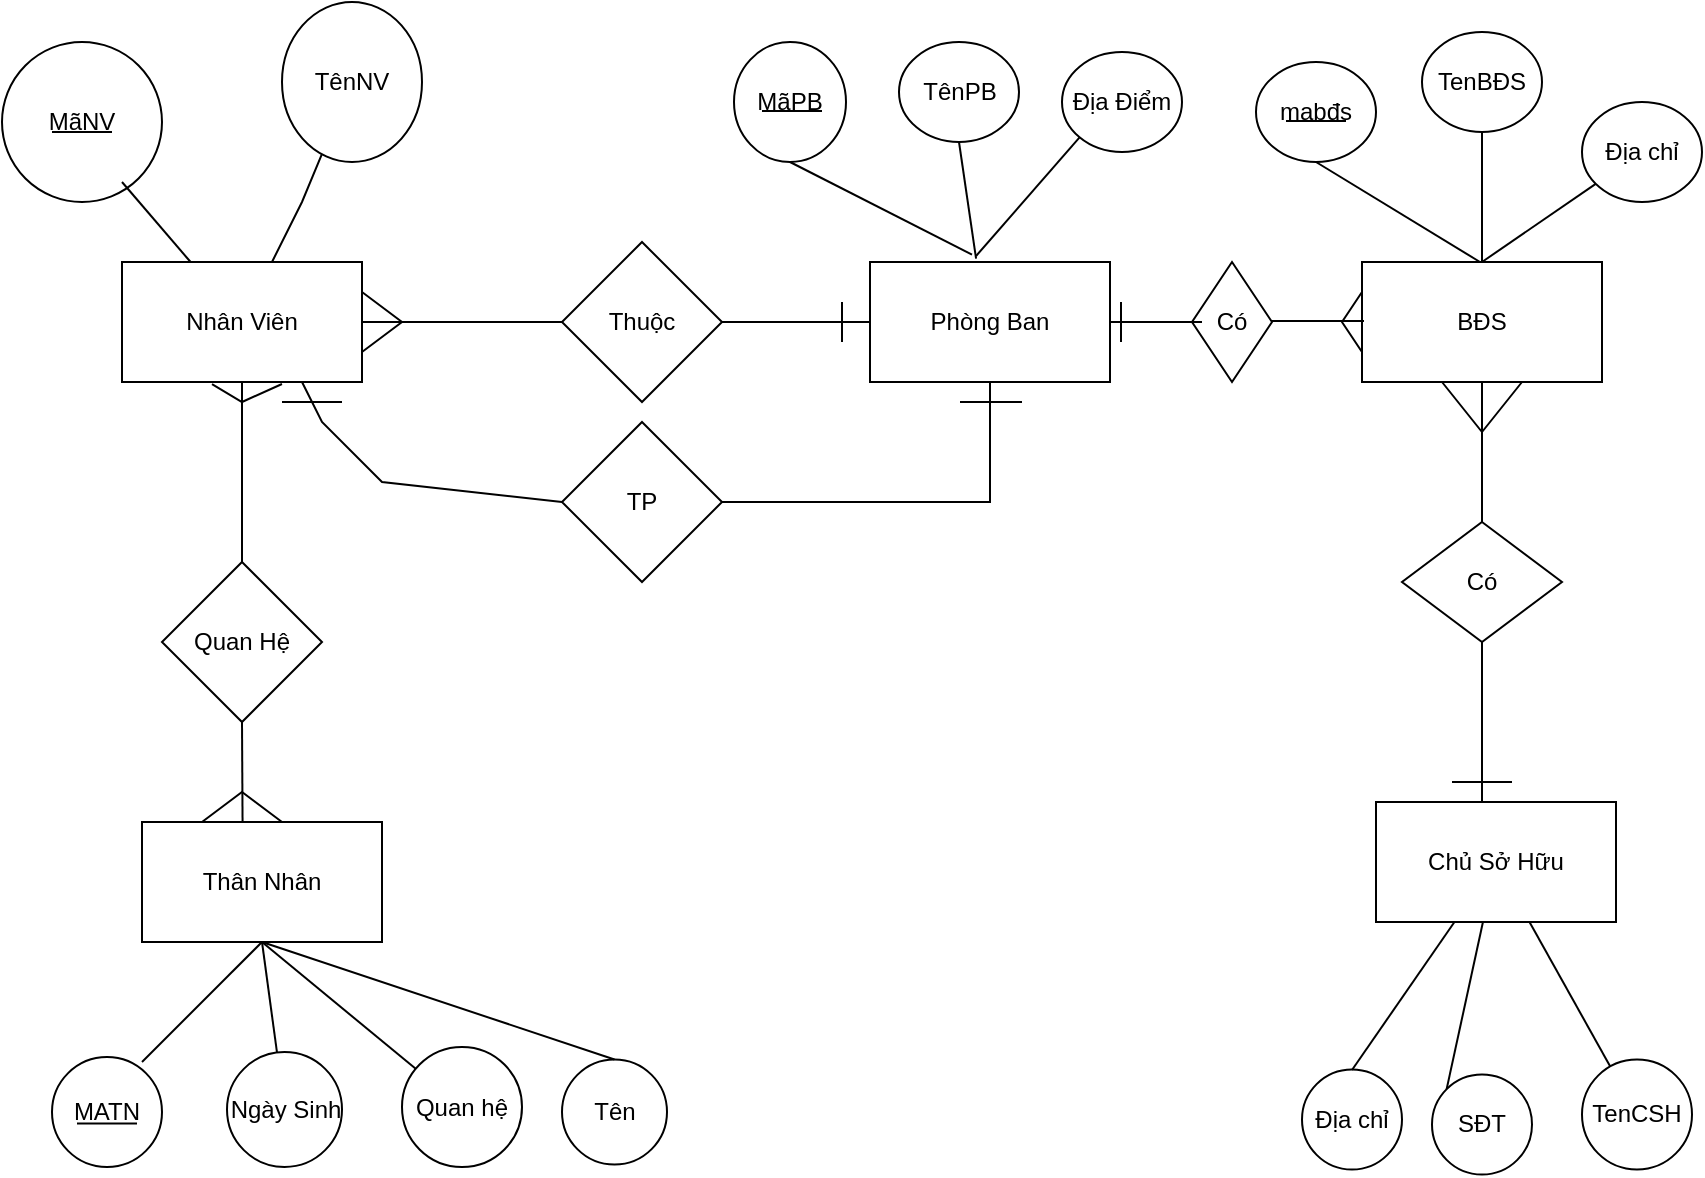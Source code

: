<mxfile version="21.0.6" type="device"><diagram id="tMxtzhQs910l59u4L_a-" name="Trang-1"><mxGraphModel dx="1177" dy="1938" grid="1" gridSize="10" guides="1" tooltips="1" connect="1" arrows="1" fold="1" page="1" pageScale="1" pageWidth="827" pageHeight="1169" math="0" shadow="0"><root><mxCell id="0"/><mxCell id="1" parent="0"/><mxCell id="7RJoPKATMOsXuzFuuMsV-1" value="Nhân Viên" style="rounded=0;whiteSpace=wrap;html=1;" parent="1" vertex="1"><mxGeometry x="80" y="120" width="120" height="60" as="geometry"/></mxCell><mxCell id="7RJoPKATMOsXuzFuuMsV-2" value="MãNV" style="ellipse;whiteSpace=wrap;html=1;" parent="1" vertex="1"><mxGeometry x="20" y="10" width="80" height="80" as="geometry"/></mxCell><mxCell id="7RJoPKATMOsXuzFuuMsV-3" value="TênNV" style="ellipse;whiteSpace=wrap;html=1;" parent="1" vertex="1"><mxGeometry x="160" y="-10" width="70" height="80" as="geometry"/></mxCell><mxCell id="7RJoPKATMOsXuzFuuMsV-4" value="" style="endArrow=none;html=1;rounded=0;" parent="1" edge="1" target="7RJoPKATMOsXuzFuuMsV-3" source="7RJoPKATMOsXuzFuuMsV-1"><mxGeometry width="50" height="50" relative="1" as="geometry"><mxPoint x="140" y="120" as="sourcePoint"/><mxPoint x="190" y="70" as="targetPoint"/><Array as="points"><mxPoint x="170" y="90"/></Array></mxGeometry></mxCell><mxCell id="7RJoPKATMOsXuzFuuMsV-5" value="" style="endArrow=none;html=1;rounded=0;" parent="1" edge="1" source="7RJoPKATMOsXuzFuuMsV-1"><mxGeometry width="50" height="50" relative="1" as="geometry"><mxPoint x="140" y="130" as="sourcePoint"/><mxPoint x="80" y="80" as="targetPoint"/></mxGeometry></mxCell><mxCell id="7RJoPKATMOsXuzFuuMsV-6" value="Phòng Ban" style="rounded=0;whiteSpace=wrap;html=1;" parent="1" vertex="1"><mxGeometry x="454" y="120" width="120" height="60" as="geometry"/></mxCell><mxCell id="7RJoPKATMOsXuzFuuMsV-7" value="MãPB" style="ellipse;whiteSpace=wrap;html=1;" parent="1" vertex="1"><mxGeometry x="386" y="10" width="56" height="60" as="geometry"/></mxCell><mxCell id="7RJoPKATMOsXuzFuuMsV-8" value="TênPB" style="ellipse;whiteSpace=wrap;html=1;" parent="1" vertex="1"><mxGeometry x="468.5" y="10" width="60" height="50" as="geometry"/></mxCell><mxCell id="7RJoPKATMOsXuzFuuMsV-9" value="" style="endArrow=none;html=1;rounded=0;exitX=0.442;exitY=-0.028;exitDx=0;exitDy=0;entryX=0.5;entryY=1;entryDx=0;entryDy=0;exitPerimeter=0;" parent="1" source="7RJoPKATMOsXuzFuuMsV-6" target="7RJoPKATMOsXuzFuuMsV-8" edge="1"><mxGeometry width="50" height="50" relative="1" as="geometry"><mxPoint x="570" y="130" as="sourcePoint"/><mxPoint x="610" y="90" as="targetPoint"/><Array as="points"/></mxGeometry></mxCell><mxCell id="7RJoPKATMOsXuzFuuMsV-10" value="" style="endArrow=none;html=1;rounded=0;entryX=0.5;entryY=1;entryDx=0;entryDy=0;exitX=0.425;exitY=-0.061;exitDx=0;exitDy=0;exitPerimeter=0;" parent="1" source="7RJoPKATMOsXuzFuuMsV-6" target="7RJoPKATMOsXuzFuuMsV-7" edge="1"><mxGeometry width="50" height="50" relative="1" as="geometry"><mxPoint x="520" y="120" as="sourcePoint"/><mxPoint x="470" y="150" as="targetPoint"/><Array as="points"/></mxGeometry></mxCell><mxCell id="7RJoPKATMOsXuzFuuMsV-12" value="Thân Nhân" style="rounded=0;whiteSpace=wrap;html=1;" parent="1" vertex="1"><mxGeometry x="90" y="400" width="120" height="60" as="geometry"/></mxCell><mxCell id="7RJoPKATMOsXuzFuuMsV-13" value="" style="endArrow=none;html=1;rounded=0;entryX=0.5;entryY=1;entryDx=0;entryDy=0;" parent="1" target="7RJoPKATMOsXuzFuuMsV-12" edge="1"><mxGeometry width="50" height="50" relative="1" as="geometry"><mxPoint x="90" y="520" as="sourcePoint"/><mxPoint x="140" y="470" as="targetPoint"/><Array as="points"/></mxGeometry></mxCell><mxCell id="7RJoPKATMOsXuzFuuMsV-14" value="" style="endArrow=none;html=1;rounded=0;" parent="1" source="7RJoPKATMOsXuzFuuMsV-16" edge="1"><mxGeometry width="50" height="50" relative="1" as="geometry"><mxPoint x="200" y="520" as="sourcePoint"/><mxPoint x="150" y="460" as="targetPoint"/><Array as="points"/></mxGeometry></mxCell><mxCell id="7RJoPKATMOsXuzFuuMsV-16" value="Ngày Sinh" style="ellipse;whiteSpace=wrap;html=1;aspect=fixed;direction=south;" parent="1" vertex="1"><mxGeometry x="132.5" y="515" width="57.5" height="57.5" as="geometry"/></mxCell><mxCell id="7RJoPKATMOsXuzFuuMsV-18" value="MATN" style="ellipse;whiteSpace=wrap;html=1;aspect=fixed;" parent="1" vertex="1"><mxGeometry x="45" y="517.5" width="55" height="55" as="geometry"/></mxCell><mxCell id="7RJoPKATMOsXuzFuuMsV-19" value="Tên" style="ellipse;whiteSpace=wrap;html=1;aspect=fixed;" parent="1" vertex="1"><mxGeometry x="300" y="518.75" width="52.5" height="52.5" as="geometry"/></mxCell><mxCell id="7RJoPKATMOsXuzFuuMsV-20" value="" style="endArrow=none;html=1;rounded=0;exitX=0.5;exitY=0;exitDx=0;exitDy=0;" parent="1" source="7RJoPKATMOsXuzFuuMsV-19" edge="1"><mxGeometry width="50" height="50" relative="1" as="geometry"><mxPoint x="326" y="530" as="sourcePoint"/><mxPoint x="150" y="460" as="targetPoint"/></mxGeometry></mxCell><mxCell id="7RJoPKATMOsXuzFuuMsV-25" value="Thuộc" style="rhombus;whiteSpace=wrap;html=1;" parent="1" vertex="1"><mxGeometry x="300" y="110" width="80" height="80" as="geometry"/></mxCell><mxCell id="7RJoPKATMOsXuzFuuMsV-26" value="Quan Hệ" style="rhombus;whiteSpace=wrap;html=1;" parent="1" vertex="1"><mxGeometry x="100" y="270" width="80" height="80" as="geometry"/></mxCell><mxCell id="7RJoPKATMOsXuzFuuMsV-27" value="Chủ Sở Hữu" style="rounded=0;whiteSpace=wrap;html=1;" parent="1" vertex="1"><mxGeometry x="707" y="390" width="120" height="60" as="geometry"/></mxCell><mxCell id="7RJoPKATMOsXuzFuuMsV-28" value="Quan hệ" style="ellipse;whiteSpace=wrap;html=1;aspect=fixed;" parent="1" vertex="1"><mxGeometry x="220" y="512.5" width="60" height="60" as="geometry"/></mxCell><mxCell id="7RJoPKATMOsXuzFuuMsV-32" value="" style="endArrow=none;html=1;rounded=0;" parent="1" source="7RJoPKATMOsXuzFuuMsV-28" edge="1"><mxGeometry width="50" height="50" relative="1" as="geometry"><mxPoint x="280" y="490" as="sourcePoint"/><mxPoint x="150" y="460" as="targetPoint"/></mxGeometry></mxCell><mxCell id="7RJoPKATMOsXuzFuuMsV-33" value="TP" style="rhombus;whiteSpace=wrap;html=1;" parent="1" vertex="1"><mxGeometry x="300" y="200" width="80" height="80" as="geometry"/></mxCell><mxCell id="7RJoPKATMOsXuzFuuMsV-35" value="Địa chỉ" style="ellipse;whiteSpace=wrap;html=1;aspect=fixed;" parent="1" vertex="1"><mxGeometry x="670" y="523.75" width="50" height="50" as="geometry"/></mxCell><mxCell id="7RJoPKATMOsXuzFuuMsV-36" value="SĐT" style="ellipse;whiteSpace=wrap;html=1;aspect=fixed;" parent="1" vertex="1"><mxGeometry x="735" y="526.25" width="50" height="50" as="geometry"/></mxCell><mxCell id="7RJoPKATMOsXuzFuuMsV-38" value="" style="endArrow=none;html=1;rounded=0;" parent="1" source="7RJoPKATMOsXuzFuuMsV-27" edge="1"><mxGeometry width="50" height="50" relative="1" as="geometry"><mxPoint x="370" y="400" as="sourcePoint"/><mxPoint x="695" y="524" as="targetPoint"/></mxGeometry></mxCell><mxCell id="7RJoPKATMOsXuzFuuMsV-39" value="" style="endArrow=none;html=1;rounded=0;exitX=1;exitY=0.5;exitDx=0;exitDy=0;entryX=0;entryY=0.5;entryDx=0;entryDy=0;" parent="1" source="7RJoPKATMOsXuzFuuMsV-1" target="7RJoPKATMOsXuzFuuMsV-25" edge="1"><mxGeometry width="50" height="50" relative="1" as="geometry"><mxPoint x="390" y="410" as="sourcePoint"/><mxPoint x="440" y="360" as="targetPoint"/></mxGeometry></mxCell><mxCell id="7RJoPKATMOsXuzFuuMsV-40" value="" style="endArrow=none;html=1;rounded=0;exitX=1;exitY=0.5;exitDx=0;exitDy=0;entryX=0;entryY=0.5;entryDx=0;entryDy=0;" parent="1" source="7RJoPKATMOsXuzFuuMsV-25" target="7RJoPKATMOsXuzFuuMsV-6" edge="1"><mxGeometry width="50" height="50" relative="1" as="geometry"><mxPoint x="390" y="410" as="sourcePoint"/><mxPoint x="440" y="360" as="targetPoint"/></mxGeometry></mxCell><mxCell id="7RJoPKATMOsXuzFuuMsV-45" value="Địa Điểm" style="ellipse;whiteSpace=wrap;html=1;" parent="1" vertex="1"><mxGeometry x="550" y="15" width="60" height="50" as="geometry"/></mxCell><mxCell id="7RJoPKATMOsXuzFuuMsV-46" value="" style="endArrow=none;html=1;rounded=0;exitX=0.442;exitY=-0.05;exitDx=0;exitDy=0;entryX=0;entryY=1;entryDx=0;entryDy=0;exitPerimeter=0;" parent="1" source="7RJoPKATMOsXuzFuuMsV-6" target="7RJoPKATMOsXuzFuuMsV-45" edge="1"><mxGeometry width="50" height="50" relative="1" as="geometry"><mxPoint x="570" y="130" as="sourcePoint"/><mxPoint x="620" y="100" as="targetPoint"/><Array as="points"/></mxGeometry></mxCell><mxCell id="7RJoPKATMOsXuzFuuMsV-49" value="" style="endArrow=none;html=1;rounded=0;exitX=0;exitY=0;exitDx=0;exitDy=0;" parent="1" source="7RJoPKATMOsXuzFuuMsV-36" target="7RJoPKATMOsXuzFuuMsV-27" edge="1"><mxGeometry width="50" height="50" relative="1" as="geometry"><mxPoint x="620" y="510" as="sourcePoint"/><mxPoint x="760" y="440" as="targetPoint"/></mxGeometry></mxCell><mxCell id="7RJoPKATMOsXuzFuuMsV-50" value="TenCSH" style="ellipse;whiteSpace=wrap;html=1;aspect=fixed;direction=south;" parent="1" vertex="1"><mxGeometry x="810" y="518.75" width="55" height="55" as="geometry"/></mxCell><mxCell id="7RJoPKATMOsXuzFuuMsV-51" value="" style="endArrow=none;html=1;rounded=0;" parent="1" source="7RJoPKATMOsXuzFuuMsV-50" target="7RJoPKATMOsXuzFuuMsV-27" edge="1"><mxGeometry width="50" height="50" relative="1" as="geometry"><mxPoint x="845" y="515" as="sourcePoint"/><mxPoint x="710" y="448.75" as="targetPoint"/></mxGeometry></mxCell><mxCell id="7RJoPKATMOsXuzFuuMsV-52" value="BĐS" style="rounded=0;whiteSpace=wrap;html=1;" parent="1" vertex="1"><mxGeometry x="700" y="120" width="120" height="60" as="geometry"/></mxCell><mxCell id="7RJoPKATMOsXuzFuuMsV-53" value="mabđs" style="ellipse;whiteSpace=wrap;html=1;" parent="1" vertex="1"><mxGeometry x="647" y="20" width="60" height="50" as="geometry"/></mxCell><mxCell id="7RJoPKATMOsXuzFuuMsV-54" value="TenBĐS" style="ellipse;whiteSpace=wrap;html=1;" parent="1" vertex="1"><mxGeometry x="730" y="5" width="60" height="50" as="geometry"/></mxCell><mxCell id="7RJoPKATMOsXuzFuuMsV-55" value="Địa chỉ" style="ellipse;whiteSpace=wrap;html=1;" parent="1" vertex="1"><mxGeometry x="810" y="40" width="60" height="50" as="geometry"/></mxCell><mxCell id="7RJoPKATMOsXuzFuuMsV-57" value="" style="endArrow=none;html=1;rounded=0;" parent="1" target="7RJoPKATMOsXuzFuuMsV-54" edge="1"><mxGeometry width="50" height="50" relative="1" as="geometry"><mxPoint x="760" y="120" as="sourcePoint"/><mxPoint x="748" y="55" as="targetPoint"/><Array as="points"/></mxGeometry></mxCell><mxCell id="7RJoPKATMOsXuzFuuMsV-58" value="" style="endArrow=none;html=1;rounded=0;exitX=0.425;exitY=-0.061;exitDx=0;exitDy=0;exitPerimeter=0;entryX=0.5;entryY=1;entryDx=0;entryDy=0;" parent="1" edge="1" target="7RJoPKATMOsXuzFuuMsV-53"><mxGeometry width="50" height="50" relative="1" as="geometry"><mxPoint x="759" y="120.0" as="sourcePoint"/><mxPoint x="690" y="70" as="targetPoint"/><Array as="points"/></mxGeometry></mxCell><mxCell id="7RJoPKATMOsXuzFuuMsV-59" value="" style="endArrow=none;html=1;rounded=0;" parent="1" edge="1" target="7RJoPKATMOsXuzFuuMsV-55"><mxGeometry width="50" height="50" relative="1" as="geometry"><mxPoint x="760" y="120" as="sourcePoint"/><mxPoint x="820" y="75" as="targetPoint"/></mxGeometry></mxCell><mxCell id="7RJoPKATMOsXuzFuuMsV-60" value="Có" style="rhombus;whiteSpace=wrap;html=1;" parent="1" vertex="1"><mxGeometry x="720" y="250" width="80" height="60" as="geometry"/></mxCell><mxCell id="7RJoPKATMOsXuzFuuMsV-62" value="" style="endArrow=none;html=1;rounded=0;exitX=1;exitY=0.5;exitDx=0;exitDy=0;entryX=0.5;entryY=1;entryDx=0;entryDy=0;" parent="1" source="7RJoPKATMOsXuzFuuMsV-33" target="7RJoPKATMOsXuzFuuMsV-6" edge="1"><mxGeometry width="50" height="50" relative="1" as="geometry"><mxPoint x="390" y="260" as="sourcePoint"/><mxPoint x="530" y="240" as="targetPoint"/><Array as="points"><mxPoint x="514" y="240"/></Array></mxGeometry></mxCell><mxCell id="7RJoPKATMOsXuzFuuMsV-63" value="" style="endArrow=none;html=1;rounded=0;exitX=0;exitY=0.5;exitDx=0;exitDy=0;" parent="1" source="7RJoPKATMOsXuzFuuMsV-33" edge="1"><mxGeometry width="50" height="50" relative="1" as="geometry"><mxPoint x="390" y="260" as="sourcePoint"/><mxPoint x="170" y="180" as="targetPoint"/><Array as="points"><mxPoint x="210" y="230"/><mxPoint x="180" y="200"/></Array></mxGeometry></mxCell><mxCell id="7RJoPKATMOsXuzFuuMsV-64" value="" style="endArrow=none;html=1;rounded=0;" parent="1" source="7RJoPKATMOsXuzFuuMsV-60" target="7RJoPKATMOsXuzFuuMsV-52" edge="1"><mxGeometry width="50" height="50" relative="1" as="geometry"><mxPoint x="720" y="230" as="sourcePoint"/><mxPoint x="770" y="180" as="targetPoint"/></mxGeometry></mxCell><mxCell id="7RJoPKATMOsXuzFuuMsV-67" value="" style="endArrow=none;html=1;rounded=0;" parent="1" target="7RJoPKATMOsXuzFuuMsV-60" edge="1"><mxGeometry width="50" height="50" relative="1" as="geometry"><mxPoint x="760" y="390" as="sourcePoint"/><mxPoint x="440" y="210" as="targetPoint"/></mxGeometry></mxCell><mxCell id="7RJoPKATMOsXuzFuuMsV-71" value="" style="endArrow=none;html=1;rounded=0;exitX=0.419;exitY=-0.006;exitDx=0;exitDy=0;exitPerimeter=0;" parent="1" source="7RJoPKATMOsXuzFuuMsV-12" edge="1"><mxGeometry width="50" height="50" relative="1" as="geometry"><mxPoint x="90" y="400" as="sourcePoint"/><mxPoint x="140" y="350" as="targetPoint"/></mxGeometry></mxCell><mxCell id="7RJoPKATMOsXuzFuuMsV-72" value="Có" style="rhombus;whiteSpace=wrap;html=1;" parent="1" vertex="1"><mxGeometry x="615" y="120" width="40" height="60" as="geometry"/></mxCell><mxCell id="7RJoPKATMOsXuzFuuMsV-74" value="&lt;span style=&quot;color: rgba(0, 0, 0, 0); font-family: monospace; font-size: 0px; text-align: start; background-color: rgb(248, 249, 250);&quot;&gt;%3CmxGraphModel%3E%3Croot%3E%3CmxCell%20id%3D%220%22%2F%3E%3CmxCell%20id%3D%221%22%20parent%3D%220%22%2F%3E%3CmxCell%20id%3D%222%22%20value%3D%22%22%20style%3D%22endArrow%3Dnone%3Bhtml%3D1%3Brounded%3D0%3BentryX%3D1%3BentryY%3D0.5%3BentryDx%3D0%3BentryDy%3D0%3B%22%20edge%3D%221%22%20parent%3D%221%22%3E%3CmxGeometry%20width%3D%2250%22%20height%3D%2250%22%20relative%3D%221%22%20as%3D%22geometry%22%3E%3CmxPoint%20x%3D%22620%22%20y%3D%22150%22%20as%3D%22sourcePoint%22%2F%3E%3CmxPoint%20x%3D%22574%22%20y%3D%22150%22%20as%3D%22targetPoint%22%2F%3E%3C%2FmxGeometry%3E%3C%2FmxCell%3E%3C%2Froot%3E%3C%2FmxGraphModel%3E&lt;/span&gt;" style="endArrow=none;html=1;rounded=0;entryX=1;entryY=0.5;entryDx=0;entryDy=0;" parent="1" target="7RJoPKATMOsXuzFuuMsV-6" edge="1"><mxGeometry width="50" height="50" relative="1" as="geometry"><mxPoint x="620" y="150" as="sourcePoint"/><mxPoint x="440" y="210" as="targetPoint"/></mxGeometry></mxCell><mxCell id="7RJoPKATMOsXuzFuuMsV-75" value="" style="endArrow=none;html=1;rounded=0;entryX=1;entryY=0.5;entryDx=0;entryDy=0;" parent="1" edge="1"><mxGeometry width="50" height="50" relative="1" as="geometry"><mxPoint x="701" y="149.5" as="sourcePoint"/><mxPoint x="655" y="149.5" as="targetPoint"/><Array as="points"><mxPoint x="681" y="149.5"/></Array></mxGeometry></mxCell><mxCell id="7RJoPKATMOsXuzFuuMsV-77" value="" style="endArrow=none;html=1;rounded=0;exitX=0.375;exitY=1.017;exitDx=0;exitDy=0;exitPerimeter=0;" parent="1" edge="1" source="7RJoPKATMOsXuzFuuMsV-1"><mxGeometry width="50" height="50" relative="1" as="geometry"><mxPoint x="130" y="190" as="sourcePoint"/><mxPoint x="160" y="181" as="targetPoint"/><Array as="points"><mxPoint x="140" y="190"/></Array></mxGeometry></mxCell><mxCell id="7RJoPKATMOsXuzFuuMsV-78" value="" style="endArrow=none;html=1;rounded=0;entryX=1;entryY=0.25;entryDx=0;entryDy=0;exitX=1;exitY=0.75;exitDx=0;exitDy=0;" parent="1" source="7RJoPKATMOsXuzFuuMsV-1" target="7RJoPKATMOsXuzFuuMsV-1" edge="1"><mxGeometry width="50" height="50" relative="1" as="geometry"><mxPoint x="200" y="175" as="sourcePoint"/><mxPoint x="220" y="150" as="targetPoint"/><Array as="points"><mxPoint x="220" y="150"/></Array></mxGeometry></mxCell><mxCell id="7RJoPKATMOsXuzFuuMsV-79" value="" style="endArrow=none;html=1;rounded=0;" parent="1" edge="1"><mxGeometry width="50" height="50" relative="1" as="geometry"><mxPoint x="160" y="190" as="sourcePoint"/><mxPoint x="190" y="190" as="targetPoint"/></mxGeometry></mxCell><mxCell id="7RJoPKATMOsXuzFuuMsV-80" value="" style="endArrow=none;html=1;rounded=0;" parent="1" edge="1"><mxGeometry width="50" height="50" relative="1" as="geometry"><mxPoint x="499" y="190" as="sourcePoint"/><mxPoint x="530" y="190" as="targetPoint"/></mxGeometry></mxCell><mxCell id="7RJoPKATMOsXuzFuuMsV-81" value="" style="endArrow=none;html=1;rounded=0;" parent="1" edge="1"><mxGeometry width="50" height="50" relative="1" as="geometry"><mxPoint x="440" y="140" as="sourcePoint"/><mxPoint x="440" y="160" as="targetPoint"/></mxGeometry></mxCell><mxCell id="7RJoPKATMOsXuzFuuMsV-82" value="" style="endArrow=none;html=1;rounded=0;" parent="1" edge="1"><mxGeometry width="50" height="50" relative="1" as="geometry"><mxPoint x="579.5" y="140" as="sourcePoint"/><mxPoint x="579.5" y="160" as="targetPoint"/></mxGeometry></mxCell><mxCell id="7RJoPKATMOsXuzFuuMsV-83" value="" style="endArrow=none;html=1;rounded=0;entryX=0;entryY=0.25;entryDx=0;entryDy=0;exitX=0;exitY=0.75;exitDx=0;exitDy=0;" parent="1" source="7RJoPKATMOsXuzFuuMsV-52" target="7RJoPKATMOsXuzFuuMsV-52" edge="1"><mxGeometry width="50" height="50" relative="1" as="geometry"><mxPoint x="670" y="165" as="sourcePoint"/><mxPoint x="670" y="135" as="targetPoint"/><Array as="points"><mxPoint x="690" y="150"/></Array></mxGeometry></mxCell><mxCell id="7RJoPKATMOsXuzFuuMsV-84" value="" style="endArrow=none;html=1;rounded=0;" parent="1" edge="1"><mxGeometry width="50" height="50" relative="1" as="geometry"><mxPoint x="740" y="180" as="sourcePoint"/><mxPoint x="780" y="180" as="targetPoint"/><Array as="points"><mxPoint x="760" y="205"/></Array></mxGeometry></mxCell><mxCell id="7RJoPKATMOsXuzFuuMsV-85" value="" style="endArrow=none;html=1;rounded=0;" parent="1" edge="1"><mxGeometry width="50" height="50" relative="1" as="geometry"><mxPoint x="745" y="380" as="sourcePoint"/><mxPoint x="775" y="380" as="targetPoint"/><Array as="points"><mxPoint x="770" y="380"/></Array></mxGeometry></mxCell><mxCell id="7RJoPKATMOsXuzFuuMsV-86" value="" style="endArrow=none;html=1;rounded=0;entryX=0.25;entryY=0;entryDx=0;entryDy=0;" parent="1" target="7RJoPKATMOsXuzFuuMsV-12" edge="1"><mxGeometry width="50" height="50" relative="1" as="geometry"><mxPoint x="160" y="400" as="sourcePoint"/><mxPoint x="120" y="370" as="targetPoint"/><Array as="points"><mxPoint x="140" y="385"/></Array></mxGeometry></mxCell><mxCell id="G820usW1OF7XECBxjb2w-2" value="" style="endArrow=none;html=1;rounded=0;" edge="1" parent="1" source="7RJoPKATMOsXuzFuuMsV-26" target="7RJoPKATMOsXuzFuuMsV-1"><mxGeometry width="50" height="50" relative="1" as="geometry"><mxPoint x="580" y="320" as="sourcePoint"/><mxPoint x="630" y="270" as="targetPoint"/></mxGeometry></mxCell><mxCell id="G820usW1OF7XECBxjb2w-3" value="" style="endArrow=none;html=1;rounded=0;" edge="1" parent="1"><mxGeometry width="50" height="50" relative="1" as="geometry"><mxPoint x="45" y="55" as="sourcePoint"/><mxPoint x="75" y="55" as="targetPoint"/></mxGeometry></mxCell><mxCell id="G820usW1OF7XECBxjb2w-4" value="" style="endArrow=none;html=1;rounded=0;" edge="1" parent="1"><mxGeometry width="50" height="50" relative="1" as="geometry"><mxPoint x="400" y="44.5" as="sourcePoint"/><mxPoint x="430" y="44.5" as="targetPoint"/></mxGeometry></mxCell><mxCell id="G820usW1OF7XECBxjb2w-5" value="" style="endArrow=none;html=1;rounded=0;" edge="1" parent="1"><mxGeometry width="50" height="50" relative="1" as="geometry"><mxPoint x="662" y="49.5" as="sourcePoint"/><mxPoint x="692" y="49.5" as="targetPoint"/></mxGeometry></mxCell><mxCell id="G820usW1OF7XECBxjb2w-6" value="" style="endArrow=none;html=1;rounded=0;" edge="1" parent="1"><mxGeometry width="50" height="50" relative="1" as="geometry"><mxPoint x="57.5" y="550.75" as="sourcePoint"/><mxPoint x="87.5" y="550.75" as="targetPoint"/></mxGeometry></mxCell></root></mxGraphModel></diagram></mxfile>